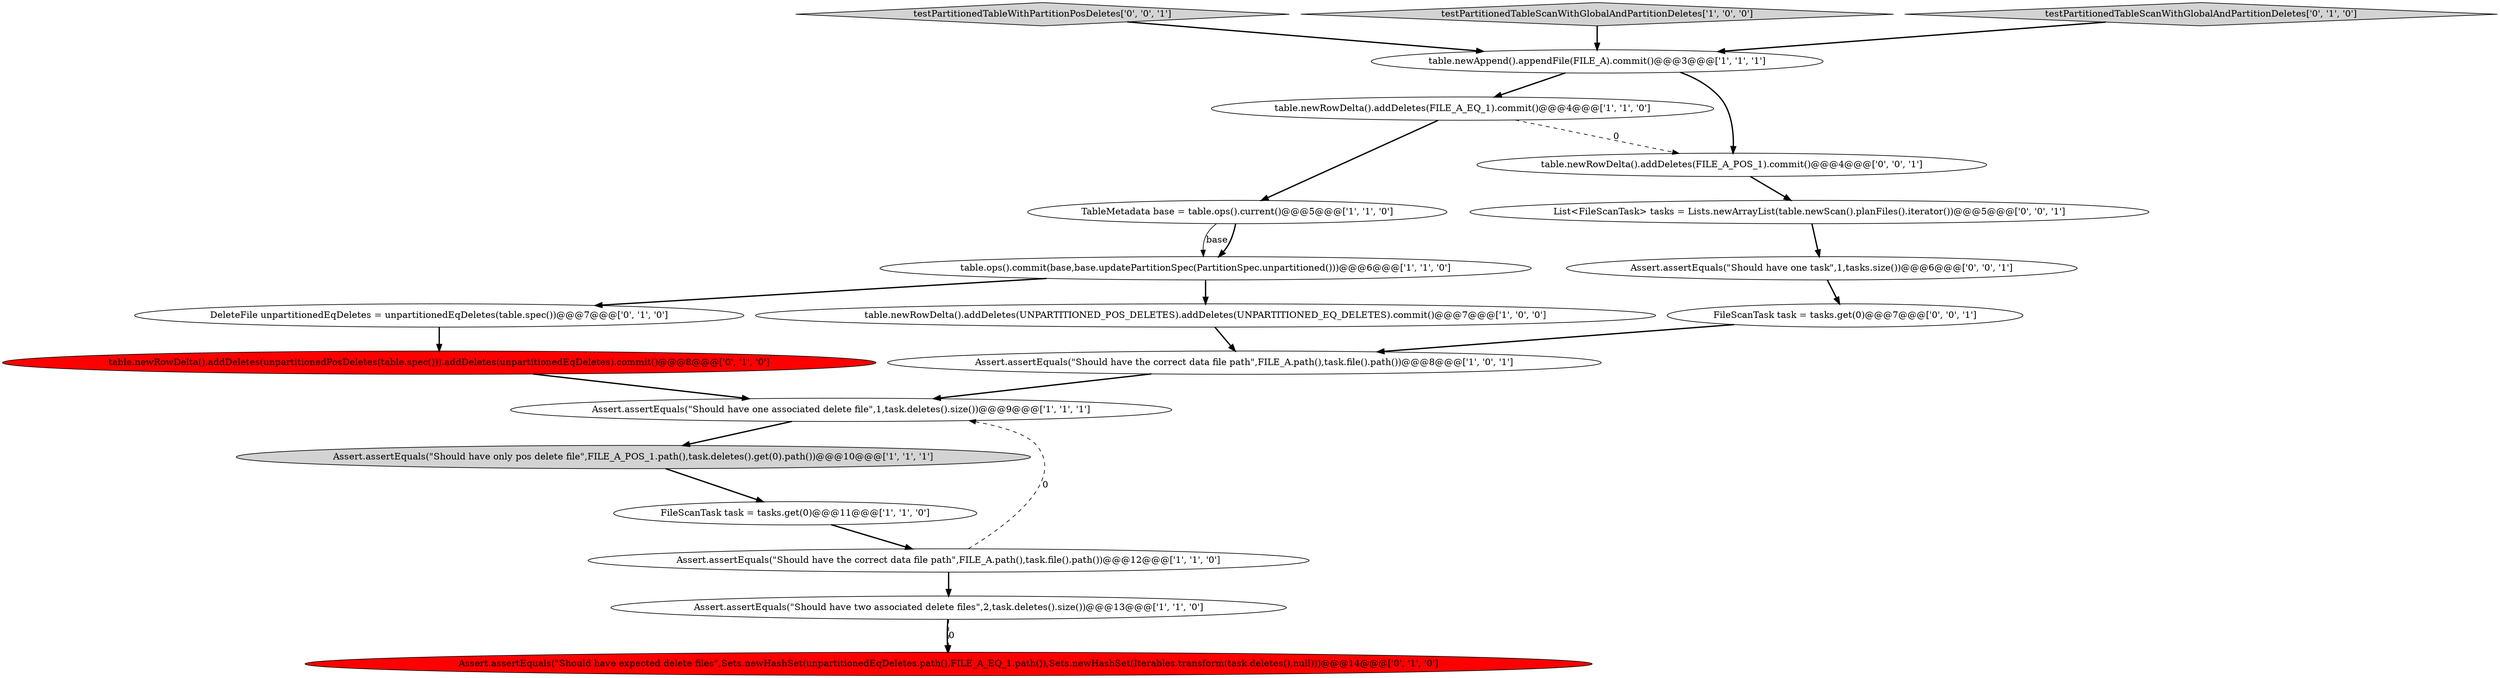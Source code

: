 digraph {
4 [style = filled, label = "table.newAppend().appendFile(FILE_A).commit()@@@3@@@['1', '1', '1']", fillcolor = white, shape = ellipse image = "AAA0AAABBB1BBB"];
14 [style = filled, label = "DeleteFile unpartitionedEqDeletes = unpartitionedEqDeletes(table.spec())@@@7@@@['0', '1', '0']", fillcolor = white, shape = ellipse image = "AAA0AAABBB2BBB"];
20 [style = filled, label = "testPartitionedTableWithPartitionPosDeletes['0', '0', '1']", fillcolor = lightgray, shape = diamond image = "AAA0AAABBB3BBB"];
1 [style = filled, label = "table.ops().commit(base,base.updatePartitionSpec(PartitionSpec.unpartitioned()))@@@6@@@['1', '1', '0']", fillcolor = white, shape = ellipse image = "AAA0AAABBB1BBB"];
2 [style = filled, label = "table.newRowDelta().addDeletes(FILE_A_EQ_1).commit()@@@4@@@['1', '1', '0']", fillcolor = white, shape = ellipse image = "AAA0AAABBB1BBB"];
0 [style = filled, label = "TableMetadata base = table.ops().current()@@@5@@@['1', '1', '0']", fillcolor = white, shape = ellipse image = "AAA0AAABBB1BBB"];
18 [style = filled, label = "List<FileScanTask> tasks = Lists.newArrayList(table.newScan().planFiles().iterator())@@@5@@@['0', '0', '1']", fillcolor = white, shape = ellipse image = "AAA0AAABBB3BBB"];
19 [style = filled, label = "FileScanTask task = tasks.get(0)@@@7@@@['0', '0', '1']", fillcolor = white, shape = ellipse image = "AAA0AAABBB3BBB"];
16 [style = filled, label = "Assert.assertEquals(\"Should have one task\",1,tasks.size())@@@6@@@['0', '0', '1']", fillcolor = white, shape = ellipse image = "AAA0AAABBB3BBB"];
7 [style = filled, label = "Assert.assertEquals(\"Should have only pos delete file\",FILE_A_POS_1.path(),task.deletes().get(0).path())@@@10@@@['1', '1', '1']", fillcolor = lightgray, shape = ellipse image = "AAA0AAABBB1BBB"];
9 [style = filled, label = "FileScanTask task = tasks.get(0)@@@11@@@['1', '1', '0']", fillcolor = white, shape = ellipse image = "AAA0AAABBB1BBB"];
5 [style = filled, label = "Assert.assertEquals(\"Should have two associated delete files\",2,task.deletes().size())@@@13@@@['1', '1', '0']", fillcolor = white, shape = ellipse image = "AAA0AAABBB1BBB"];
13 [style = filled, label = "table.newRowDelta().addDeletes(unpartitionedPosDeletes(table.spec())).addDeletes(unpartitionedEqDeletes).commit()@@@8@@@['0', '1', '0']", fillcolor = red, shape = ellipse image = "AAA1AAABBB2BBB"];
8 [style = filled, label = "Assert.assertEquals(\"Should have one associated delete file\",1,task.deletes().size())@@@9@@@['1', '1', '1']", fillcolor = white, shape = ellipse image = "AAA0AAABBB1BBB"];
6 [style = filled, label = "Assert.assertEquals(\"Should have the correct data file path\",FILE_A.path(),task.file().path())@@@8@@@['1', '0', '1']", fillcolor = white, shape = ellipse image = "AAA0AAABBB1BBB"];
15 [style = filled, label = "Assert.assertEquals(\"Should have expected delete files\",Sets.newHashSet(unpartitionedEqDeletes.path(),FILE_A_EQ_1.path()),Sets.newHashSet(Iterables.transform(task.deletes(),null)))@@@14@@@['0', '1', '0']", fillcolor = red, shape = ellipse image = "AAA1AAABBB2BBB"];
17 [style = filled, label = "table.newRowDelta().addDeletes(FILE_A_POS_1).commit()@@@4@@@['0', '0', '1']", fillcolor = white, shape = ellipse image = "AAA0AAABBB3BBB"];
10 [style = filled, label = "testPartitionedTableScanWithGlobalAndPartitionDeletes['1', '0', '0']", fillcolor = lightgray, shape = diamond image = "AAA0AAABBB1BBB"];
12 [style = filled, label = "testPartitionedTableScanWithGlobalAndPartitionDeletes['0', '1', '0']", fillcolor = lightgray, shape = diamond image = "AAA0AAABBB2BBB"];
11 [style = filled, label = "table.newRowDelta().addDeletes(UNPARTITIONED_POS_DELETES).addDeletes(UNPARTITIONED_EQ_DELETES).commit()@@@7@@@['1', '0', '0']", fillcolor = white, shape = ellipse image = "AAA0AAABBB1BBB"];
3 [style = filled, label = "Assert.assertEquals(\"Should have the correct data file path\",FILE_A.path(),task.file().path())@@@12@@@['1', '1', '0']", fillcolor = white, shape = ellipse image = "AAA0AAABBB1BBB"];
4->17 [style = bold, label=""];
11->6 [style = bold, label=""];
5->15 [style = bold, label=""];
0->1 [style = solid, label="base"];
4->2 [style = bold, label=""];
16->19 [style = bold, label=""];
19->6 [style = bold, label=""];
2->17 [style = dashed, label="0"];
8->7 [style = bold, label=""];
1->11 [style = bold, label=""];
20->4 [style = bold, label=""];
7->9 [style = bold, label=""];
3->5 [style = bold, label=""];
2->0 [style = bold, label=""];
12->4 [style = bold, label=""];
0->1 [style = bold, label=""];
6->8 [style = bold, label=""];
10->4 [style = bold, label=""];
9->3 [style = bold, label=""];
3->8 [style = dashed, label="0"];
1->14 [style = bold, label=""];
14->13 [style = bold, label=""];
13->8 [style = bold, label=""];
5->15 [style = dashed, label="0"];
17->18 [style = bold, label=""];
18->16 [style = bold, label=""];
}
